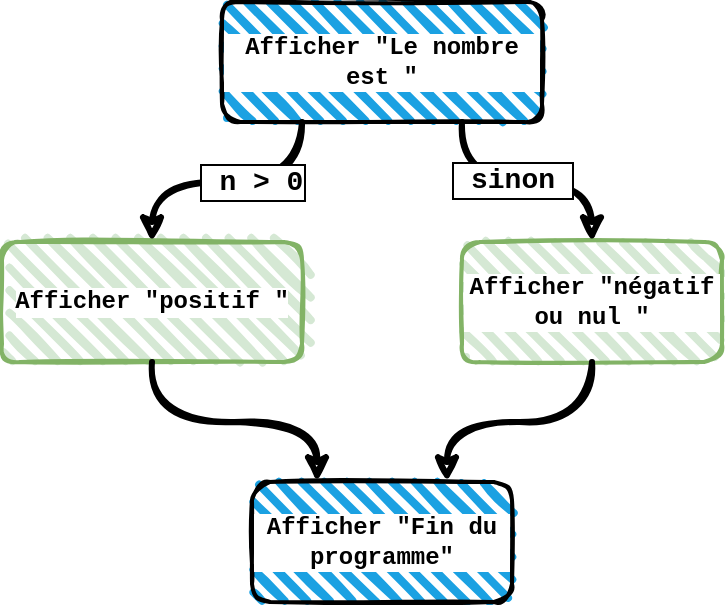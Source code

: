 <mxfile scale="4" border="0">
    <diagram id="LJ5IbmfqhEtu6rFGyl5s" name="Page-1">
        <mxGraphModel dx="648" dy="355" grid="1" gridSize="10" guides="1" tooltips="1" connect="1" arrows="1" fold="1" page="1" pageScale="1" pageWidth="827" pageHeight="1169" math="0" shadow="0">
            <root>
                <mxCell id="0"/>
                <mxCell id="1" parent="0"/>
                <mxCell id="2" value="Afficher &quot;Le nombre est &quot;" style="rounded=1;whiteSpace=wrap;html=1;strokeWidth=2;fillWeight=4;hachureGap=8;hachureAngle=45;fillColor=#1ba1e2;sketch=1;labelBackgroundColor=#ffffff;fontFamily=Courier New;labelBorderColor=none;fontStyle=1;container=0;" parent="1" vertex="1">
                    <mxGeometry x="360" y="20" width="160" height="60" as="geometry"/>
                </mxCell>
                <mxCell id="7" value="Afficher &quot;négatif ou nul &quot;" style="rounded=1;whiteSpace=wrap;html=1;strokeWidth=2;fillWeight=4;hachureGap=8;hachureAngle=45;fillColor=#d5e8d4;sketch=1;labelBackgroundColor=#ffffff;fontFamily=Courier New;labelBorderColor=none;fontStyle=1;strokeColor=#82b366;container=0;" parent="1" vertex="1">
                    <mxGeometry x="480" y="140" width="130" height="60" as="geometry"/>
                </mxCell>
                <mxCell id="9" value="Afficher &quot;positif &quot;" style="rounded=1;whiteSpace=wrap;html=1;strokeWidth=2;fillWeight=4;hachureGap=8;hachureAngle=45;fillColor=#d5e8d4;sketch=1;labelBackgroundColor=#ffffff;fontFamily=Courier New;labelBorderColor=none;fontStyle=1;strokeColor=#82b366;container=0;" parent="1" vertex="1">
                    <mxGeometry x="250" y="140" width="150" height="60" as="geometry"/>
                </mxCell>
                <mxCell id="14" value="Afficher &quot;Fin du programme&quot;" style="rounded=1;whiteSpace=wrap;html=1;strokeWidth=2;fillWeight=4;hachureGap=8;hachureAngle=45;fillColor=#1ba1e2;sketch=1;labelBackgroundColor=#ffffff;fontFamily=Courier New;labelBorderColor=none;fontStyle=1;container=0;" parent="1" vertex="1">
                    <mxGeometry x="375" y="260" width="130" height="60" as="geometry"/>
                </mxCell>
                <mxCell id="22" style="edgeStyle=orthogonalEdgeStyle;rounded=0;orthogonalLoop=1;jettySize=auto;html=1;entryX=0.5;entryY=0;entryDx=0;entryDy=0;exitX=0.25;exitY=1;exitDx=0;exitDy=0;curved=1;strokeWidth=3;sketch=1;" edge="1" parent="1" source="2" target="9">
                    <mxGeometry x="200" y="60" as="geometry"/>
                </mxCell>
                <mxCell id="26" value="&amp;nbsp;n &amp;gt; 0" style="edgeLabel;html=1;align=center;verticalAlign=middle;resizable=0;points=[];fontFamily=Courier New;fontStyle=1;fontSize=14;labelBackgroundColor=#ffffff;labelBorderColor=#000000;container=0;" vertex="1" connectable="0" parent="22">
                    <mxGeometry x="-0.132" y="1" relative="1" as="geometry">
                        <mxPoint x="3" y="-1" as="offset"/>
                    </mxGeometry>
                </mxCell>
                <mxCell id="23" style="edgeStyle=orthogonalEdgeStyle;rounded=0;orthogonalLoop=1;jettySize=auto;html=1;entryX=0.5;entryY=0;entryDx=0;entryDy=0;exitX=0.75;exitY=1;exitDx=0;exitDy=0;curved=1;strokeWidth=3;sketch=1;" edge="1" parent="1" source="2" target="7">
                    <mxGeometry x="200" y="60" as="geometry"/>
                </mxCell>
                <mxCell id="27" value="&amp;nbsp;sinon&amp;nbsp;" style="edgeLabel;html=1;align=center;verticalAlign=middle;resizable=0;points=[];fontSize=14;fontFamily=Courier New;labelBorderColor=#000000;fontStyle=1;container=0;" vertex="1" connectable="0" parent="23">
                    <mxGeometry x="-0.145" y="1" relative="1" as="geometry">
                        <mxPoint x="1" as="offset"/>
                    </mxGeometry>
                </mxCell>
                <mxCell id="25" style="edgeStyle=orthogonalEdgeStyle;rounded=0;orthogonalLoop=1;jettySize=auto;html=1;entryX=0.75;entryY=0;entryDx=0;entryDy=0;curved=1;strokeWidth=3;sketch=1;" edge="1" parent="1" source="7" target="14">
                    <mxGeometry x="200" y="60" as="geometry"/>
                </mxCell>
                <mxCell id="24" style="edgeStyle=orthogonalEdgeStyle;rounded=0;orthogonalLoop=1;jettySize=auto;html=1;entryX=0.25;entryY=0;entryDx=0;entryDy=0;curved=1;strokeWidth=3;sketch=1;" edge="1" parent="1" source="9" target="14">
                    <mxGeometry x="200" y="60" as="geometry"/>
                </mxCell>
            </root>
        </mxGraphModel>
    </diagram>
</mxfile>